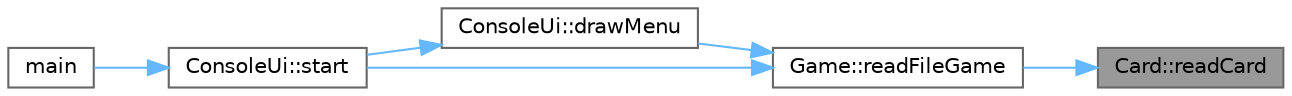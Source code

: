 digraph "Card::readCard"
{
 // LATEX_PDF_SIZE
  bgcolor="transparent";
  edge [fontname=Helvetica,fontsize=10,labelfontname=Helvetica,labelfontsize=10];
  node [fontname=Helvetica,fontsize=10,shape=box,height=0.2,width=0.4];
  rankdir="RL";
  Node1 [id="Node000001",label="Card::readCard",height=0.2,width=0.4,color="gray40", fillcolor="grey60", style="filled", fontcolor="black",tooltip="Writes card into buffered reader."];
  Node1 -> Node2 [id="edge1_Node000001_Node000002",dir="back",color="steelblue1",style="solid",tooltip=" "];
  Node2 [id="Node000002",label="Game::readFileGame",height=0.2,width=0.4,color="grey40", fillcolor="white", style="filled",URL="$dd/d1f/class_game.html#ae8078e428ab9e024d30ad236a8d924e8",tooltip=" "];
  Node2 -> Node3 [id="edge2_Node000002_Node000003",dir="back",color="steelblue1",style="solid",tooltip=" "];
  Node3 [id="Node000003",label="ConsoleUi::drawMenu",height=0.2,width=0.4,color="grey40", fillcolor="white", style="filled",URL="$d2/d24/class_console_ui.html#ae0f86707834641c790c575cc38ccf0d7",tooltip="Draws main menu of a game."];
  Node3 -> Node4 [id="edge3_Node000003_Node000004",dir="back",color="steelblue1",style="solid",tooltip=" "];
  Node4 [id="Node000004",label="ConsoleUi::start",height=0.2,width=0.4,color="grey40", fillcolor="white", style="filled",URL="$d2/d24/class_console_ui.html#ad9dc4d58997a5d13824c1883f12a5b68",tooltip="Starts the user interface loop (input and render cycle)."];
  Node4 -> Node5 [id="edge4_Node000004_Node000005",dir="back",color="steelblue1",style="solid",tooltip=" "];
  Node5 [id="Node000005",label="main",height=0.2,width=0.4,color="grey40", fillcolor="white", style="filled",URL="$df/d0a/main_8cpp.html#ae66f6b31b5ad750f1fe042a706a4e3d4",tooltip=" "];
  Node2 -> Node4 [id="edge5_Node000002_Node000004",dir="back",color="steelblue1",style="solid",tooltip=" "];
}
